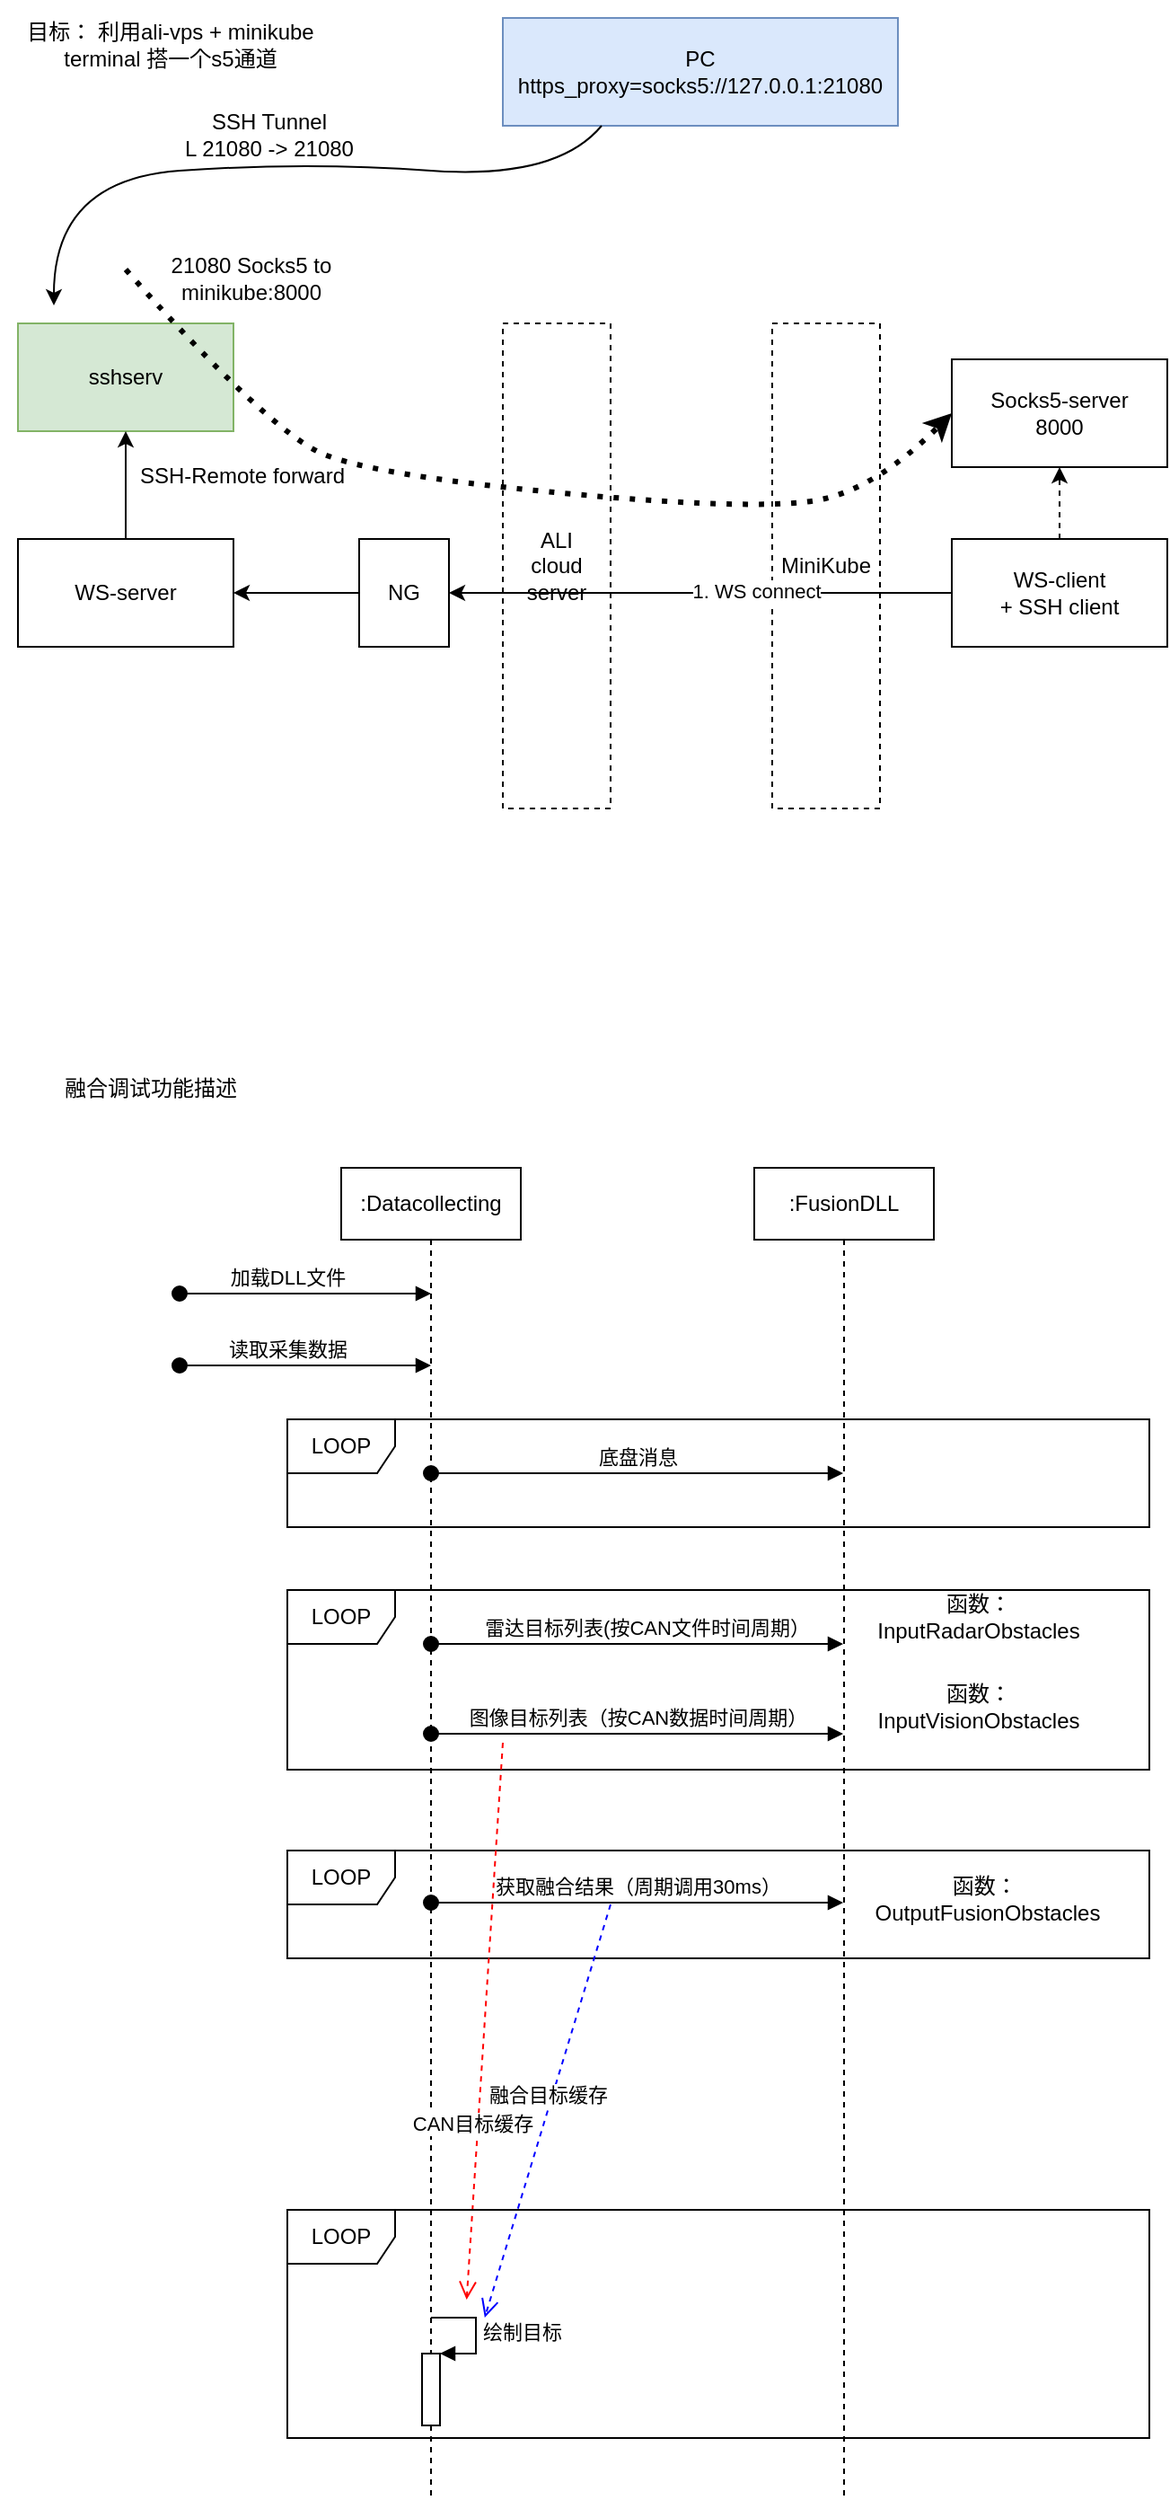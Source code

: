 <mxfile version="18.0.6" type="device"><diagram id="aiUPgvUw1HuzCfLqftRr" name="第 1 页"><mxGraphModel dx="998" dy="790" grid="1" gridSize="10" guides="1" tooltips="1" connect="1" arrows="1" fold="1" page="1" pageScale="1" pageWidth="827" pageHeight="1169" math="0" shadow="0"><root><mxCell id="0"/><mxCell id="1" parent="0"/><mxCell id="aA219U1CZsPxM8cBhooJ-20" value="LOOP" style="shape=umlFrame;whiteSpace=wrap;html=1;" parent="1" vertex="1"><mxGeometry x="210" y="1090" width="480" height="60" as="geometry"/></mxCell><mxCell id="V1OpEx5nc1QB0NsZC7W0-1" value="目标： 利用ali-vps + minikube terminal 搭一个s5通道" style="text;html=1;strokeColor=none;fillColor=none;align=center;verticalAlign=middle;whiteSpace=wrap;rounded=0;" parent="1" vertex="1"><mxGeometry x="50" y="60" width="190" height="50" as="geometry"/></mxCell><mxCell id="V1OpEx5nc1QB0NsZC7W0-2" value="ALI&lt;br&gt;cloud&lt;br&gt;server" style="rounded=0;whiteSpace=wrap;html=1;dashed=1;" parent="1" vertex="1"><mxGeometry x="330" y="240" width="60" height="270" as="geometry"/></mxCell><mxCell id="V1OpEx5nc1QB0NsZC7W0-3" value="MiniKube" style="rounded=0;whiteSpace=wrap;html=1;dashed=1;" parent="1" vertex="1"><mxGeometry x="480" y="240" width="60" height="270" as="geometry"/></mxCell><mxCell id="V1OpEx5nc1QB0NsZC7W0-4" value="sshserv" style="rounded=0;whiteSpace=wrap;html=1;fillColor=#d5e8d4;strokeColor=#82b366;" parent="1" vertex="1"><mxGeometry x="60" y="240" width="120" height="60" as="geometry"/></mxCell><mxCell id="V1OpEx5nc1QB0NsZC7W0-13" style="edgeStyle=orthogonalEdgeStyle;rounded=0;orthogonalLoop=1;jettySize=auto;html=1;entryX=0.5;entryY=1;entryDx=0;entryDy=0;" parent="1" source="V1OpEx5nc1QB0NsZC7W0-5" target="V1OpEx5nc1QB0NsZC7W0-4" edge="1"><mxGeometry relative="1" as="geometry"/></mxCell><mxCell id="V1OpEx5nc1QB0NsZC7W0-5" value="WS-server" style="rounded=0;whiteSpace=wrap;html=1;" parent="1" vertex="1"><mxGeometry x="60" y="360" width="120" height="60" as="geometry"/></mxCell><mxCell id="V1OpEx5nc1QB0NsZC7W0-11" style="edgeStyle=orthogonalEdgeStyle;rounded=0;orthogonalLoop=1;jettySize=auto;html=1;entryX=1;entryY=0.5;entryDx=0;entryDy=0;" parent="1" source="V1OpEx5nc1QB0NsZC7W0-6" target="V1OpEx5nc1QB0NsZC7W0-5" edge="1"><mxGeometry relative="1" as="geometry"/></mxCell><mxCell id="V1OpEx5nc1QB0NsZC7W0-6" value="NG" style="rounded=0;whiteSpace=wrap;html=1;" parent="1" vertex="1"><mxGeometry x="250" y="360" width="50" height="60" as="geometry"/></mxCell><mxCell id="V1OpEx5nc1QB0NsZC7W0-7" value="Socks5-server&lt;br&gt;8000" style="rounded=0;whiteSpace=wrap;html=1;" parent="1" vertex="1"><mxGeometry x="580" y="260" width="120" height="60" as="geometry"/></mxCell><mxCell id="V1OpEx5nc1QB0NsZC7W0-9" style="edgeStyle=orthogonalEdgeStyle;rounded=0;orthogonalLoop=1;jettySize=auto;html=1;entryX=1;entryY=0.5;entryDx=0;entryDy=0;" parent="1" source="V1OpEx5nc1QB0NsZC7W0-8" target="V1OpEx5nc1QB0NsZC7W0-6" edge="1"><mxGeometry relative="1" as="geometry"/></mxCell><mxCell id="V1OpEx5nc1QB0NsZC7W0-10" value="1. WS connect" style="edgeLabel;html=1;align=center;verticalAlign=middle;resizable=0;points=[];" parent="V1OpEx5nc1QB0NsZC7W0-9" vertex="1" connectable="0"><mxGeometry x="-0.221" y="-1" relative="1" as="geometry"><mxPoint as="offset"/></mxGeometry></mxCell><mxCell id="V1OpEx5nc1QB0NsZC7W0-17" style="edgeStyle=orthogonalEdgeStyle;rounded=0;orthogonalLoop=1;jettySize=auto;html=1;entryX=0.5;entryY=1;entryDx=0;entryDy=0;dashed=1;" parent="1" source="V1OpEx5nc1QB0NsZC7W0-8" target="V1OpEx5nc1QB0NsZC7W0-7" edge="1"><mxGeometry relative="1" as="geometry"/></mxCell><mxCell id="V1OpEx5nc1QB0NsZC7W0-8" value="WS-client&lt;br&gt;+ SSH client" style="rounded=0;whiteSpace=wrap;html=1;" parent="1" vertex="1"><mxGeometry x="580" y="360" width="120" height="60" as="geometry"/></mxCell><mxCell id="V1OpEx5nc1QB0NsZC7W0-14" value="SSH-Remote forward" style="text;html=1;strokeColor=none;fillColor=none;align=center;verticalAlign=middle;whiteSpace=wrap;rounded=0;dashed=1;" parent="1" vertex="1"><mxGeometry x="120" y="310" width="130" height="30" as="geometry"/></mxCell><mxCell id="V1OpEx5nc1QB0NsZC7W0-15" value="" style="curved=1;endArrow=classic;html=1;rounded=0;entryX=0;entryY=0.5;entryDx=0;entryDy=0;dashed=1;dashPattern=1 2;strokeWidth=3;" parent="1" target="V1OpEx5nc1QB0NsZC7W0-7" edge="1"><mxGeometry width="50" height="50" relative="1" as="geometry"><mxPoint x="120" y="210" as="sourcePoint"/><mxPoint x="629" y="325" as="targetPoint"/><Array as="points"><mxPoint x="200" y="300"/><mxPoint x="259" y="325"/><mxPoint x="479" y="345"/><mxPoint x="540" y="330"/></Array></mxGeometry></mxCell><mxCell id="V1OpEx5nc1QB0NsZC7W0-16" value="21080 Socks5 to minikube:8000" style="text;html=1;strokeColor=none;fillColor=none;align=center;verticalAlign=middle;whiteSpace=wrap;rounded=0;dashed=1;" parent="1" vertex="1"><mxGeometry x="130" y="200" width="120" height="30" as="geometry"/></mxCell><mxCell id="s-hPbKSTN_AYf9gC6u8I-1" value="PC&lt;br&gt;https_proxy=socks5://127.0.0.1:21080" style="rounded=0;whiteSpace=wrap;html=1;fillColor=#dae8fc;strokeColor=#6c8ebf;" parent="1" vertex="1"><mxGeometry x="330" y="70" width="220" height="60" as="geometry"/></mxCell><mxCell id="s-hPbKSTN_AYf9gC6u8I-2" value="" style="curved=1;endArrow=classic;html=1;rounded=0;exitX=0.25;exitY=1;exitDx=0;exitDy=0;" parent="1" source="s-hPbKSTN_AYf9gC6u8I-1" edge="1"><mxGeometry width="50" height="50" relative="1" as="geometry"><mxPoint x="390" y="210" as="sourcePoint"/><mxPoint x="80" y="230" as="targetPoint"/><Array as="points"><mxPoint x="360" y="160"/><mxPoint x="220" y="150"/><mxPoint x="80" y="160"/></Array></mxGeometry></mxCell><mxCell id="s-hPbKSTN_AYf9gC6u8I-3" value="SSH Tunnel &lt;br&gt;L 21080 -&amp;gt; 21080" style="text;html=1;strokeColor=none;fillColor=none;align=center;verticalAlign=middle;whiteSpace=wrap;rounded=0;" parent="1" vertex="1"><mxGeometry x="140" y="120" width="120" height="30" as="geometry"/></mxCell><mxCell id="aA219U1CZsPxM8cBhooJ-1" value=":Datacollecting" style="shape=umlLifeline;perimeter=lifelinePerimeter;whiteSpace=wrap;html=1;container=1;collapsible=0;recursiveResize=0;outlineConnect=0;" parent="1" vertex="1"><mxGeometry x="240" y="710" width="100" height="740" as="geometry"/></mxCell><mxCell id="aA219U1CZsPxM8cBhooJ-3" value="读取采集数据" style="html=1;verticalAlign=bottom;startArrow=oval;startFill=1;endArrow=block;startSize=8;rounded=0;" parent="aA219U1CZsPxM8cBhooJ-1" edge="1"><mxGeometry x="-0.143" width="60" relative="1" as="geometry"><mxPoint x="-90" y="110" as="sourcePoint"/><mxPoint x="50" y="110" as="targetPoint"/><mxPoint as="offset"/></mxGeometry></mxCell><mxCell id="aA219U1CZsPxM8cBhooJ-5" value="加载DLL文件" style="html=1;verticalAlign=bottom;startArrow=oval;startFill=1;endArrow=block;startSize=8;rounded=0;" parent="aA219U1CZsPxM8cBhooJ-1" edge="1"><mxGeometry x="-0.143" width="60" relative="1" as="geometry"><mxPoint x="-90" y="70" as="sourcePoint"/><mxPoint x="50" y="70" as="targetPoint"/><mxPoint as="offset"/></mxGeometry></mxCell><mxCell id="aA219U1CZsPxM8cBhooJ-12" value="图像目标列表（按CAN数据时间周期）" style="html=1;verticalAlign=bottom;startArrow=oval;startFill=1;endArrow=block;startSize=8;rounded=0;" parent="aA219U1CZsPxM8cBhooJ-1" edge="1"><mxGeometry width="60" relative="1" as="geometry"><mxPoint x="50" y="315" as="sourcePoint"/><mxPoint x="279.5" y="315" as="targetPoint"/></mxGeometry></mxCell><mxCell id="aA219U1CZsPxM8cBhooJ-15" value="获取融合结果（周期调用30ms）" style="html=1;verticalAlign=bottom;startArrow=oval;startFill=1;endArrow=block;startSize=8;rounded=0;" parent="aA219U1CZsPxM8cBhooJ-1" edge="1"><mxGeometry width="60" relative="1" as="geometry"><mxPoint x="50" y="409" as="sourcePoint"/><mxPoint x="279.5" y="409" as="targetPoint"/></mxGeometry></mxCell><mxCell id="aA219U1CZsPxM8cBhooJ-17" value="" style="html=1;points=[];perimeter=orthogonalPerimeter;" parent="aA219U1CZsPxM8cBhooJ-1" vertex="1"><mxGeometry x="45" y="660" width="10" height="40" as="geometry"/></mxCell><mxCell id="aA219U1CZsPxM8cBhooJ-18" value="绘制目标" style="edgeStyle=orthogonalEdgeStyle;html=1;align=left;spacingLeft=2;endArrow=block;rounded=0;entryX=1;entryY=0;" parent="aA219U1CZsPxM8cBhooJ-1" target="aA219U1CZsPxM8cBhooJ-17" edge="1"><mxGeometry relative="1" as="geometry"><mxPoint x="50" y="640" as="sourcePoint"/><Array as="points"><mxPoint x="75" y="640"/></Array></mxGeometry></mxCell><mxCell id="aA219U1CZsPxM8cBhooJ-2" value=":FusionDLL" style="shape=umlLifeline;perimeter=lifelinePerimeter;whiteSpace=wrap;html=1;container=1;collapsible=0;recursiveResize=0;outlineConnect=0;" parent="1" vertex="1"><mxGeometry x="470" y="710" width="100" height="740" as="geometry"/></mxCell><mxCell id="aA219U1CZsPxM8cBhooJ-4" value="融合调试功能描述" style="text;strokeColor=none;fillColor=none;align=left;verticalAlign=middle;spacingLeft=4;spacingRight=4;overflow=hidden;points=[[0,0.5],[1,0.5]];portConstraint=eastwest;rotatable=0;" parent="1" vertex="1"><mxGeometry x="80" y="650" width="120" height="30" as="geometry"/></mxCell><mxCell id="aA219U1CZsPxM8cBhooJ-6" value="雷达目标列表(按CAN文件时间周期）" style="html=1;verticalAlign=bottom;startArrow=oval;startFill=1;endArrow=block;startSize=8;rounded=0;" parent="1" edge="1"><mxGeometry x="0.046" width="60" relative="1" as="geometry"><mxPoint x="290" y="975" as="sourcePoint"/><mxPoint x="519.5" y="975" as="targetPoint"/><mxPoint as="offset"/></mxGeometry></mxCell><mxCell id="aA219U1CZsPxM8cBhooJ-10" value="函数： InputRadarObstacles" style="text;html=1;strokeColor=none;fillColor=none;align=center;verticalAlign=middle;whiteSpace=wrap;rounded=0;" parent="1" vertex="1"><mxGeometry x="530" y="945" width="130" height="30" as="geometry"/></mxCell><mxCell id="aA219U1CZsPxM8cBhooJ-13" value="函数： InputVisionObstacles" style="text;html=1;strokeColor=none;fillColor=none;align=center;verticalAlign=middle;whiteSpace=wrap;rounded=0;" parent="1" vertex="1"><mxGeometry x="530" y="995" width="130" height="30" as="geometry"/></mxCell><mxCell id="aA219U1CZsPxM8cBhooJ-16" value="函数：&amp;nbsp;&lt;br&gt;OutputFusionObstacles" style="text;html=1;strokeColor=none;fillColor=none;align=center;verticalAlign=middle;whiteSpace=wrap;rounded=0;" parent="1" vertex="1"><mxGeometry x="530" y="1102" width="140" height="30" as="geometry"/></mxCell><mxCell id="aA219U1CZsPxM8cBhooJ-19" value="LOOP" style="shape=umlFrame;whiteSpace=wrap;html=1;" parent="1" vertex="1"><mxGeometry x="210" y="945" width="480" height="100" as="geometry"/></mxCell><mxCell id="aA219U1CZsPxM8cBhooJ-23" value="融合目标缓存" style="html=1;verticalAlign=bottom;endArrow=open;dashed=1;endSize=8;rounded=0;entryX=0.229;entryY=0.472;entryDx=0;entryDy=0;entryPerimeter=0;strokeColor=#0000FF;exitX=0.375;exitY=0.5;exitDx=0;exitDy=0;exitPerimeter=0;" parent="1" edge="1" target="aA219U1CZsPxM8cBhooJ-25" source="aA219U1CZsPxM8cBhooJ-20"><mxGeometry relative="1" as="geometry"><mxPoint x="520" y="1080" as="sourcePoint"/><mxPoint x="320" y="1230" as="targetPoint"/></mxGeometry></mxCell><mxCell id="aA219U1CZsPxM8cBhooJ-24" value="CAN目标缓存" style="html=1;verticalAlign=bottom;endArrow=open;dashed=1;endSize=8;rounded=0;entryX=0.208;entryY=0.394;entryDx=0;entryDy=0;entryPerimeter=0;strokeColor=#FF0000;exitX=0.25;exitY=0.85;exitDx=0;exitDy=0;exitPerimeter=0;" parent="1" edge="1" target="aA219U1CZsPxM8cBhooJ-25" source="aA219U1CZsPxM8cBhooJ-19"><mxGeometry x="0.429" y="-3" relative="1" as="geometry"><mxPoint x="330" y="950" as="sourcePoint"/><mxPoint x="320" y="1220" as="targetPoint"/><mxPoint as="offset"/></mxGeometry></mxCell><mxCell id="aA219U1CZsPxM8cBhooJ-25" value="LOOP" style="shape=umlFrame;whiteSpace=wrap;html=1;" parent="1" vertex="1"><mxGeometry x="210" y="1290" width="480" height="127" as="geometry"/></mxCell><mxCell id="kJYWJV600J31dHa2_crd-3" value="LOOP" style="shape=umlFrame;whiteSpace=wrap;html=1;" vertex="1" parent="1"><mxGeometry x="210" y="850" width="480" height="60" as="geometry"/></mxCell><mxCell id="kJYWJV600J31dHa2_crd-4" value="底盘消息" style="html=1;verticalAlign=bottom;startArrow=oval;startFill=1;endArrow=block;startSize=8;rounded=0;" edge="1" parent="1"><mxGeometry width="60" relative="1" as="geometry"><mxPoint x="290" y="880" as="sourcePoint"/><mxPoint x="519.5" y="880" as="targetPoint"/></mxGeometry></mxCell></root></mxGraphModel></diagram></mxfile>